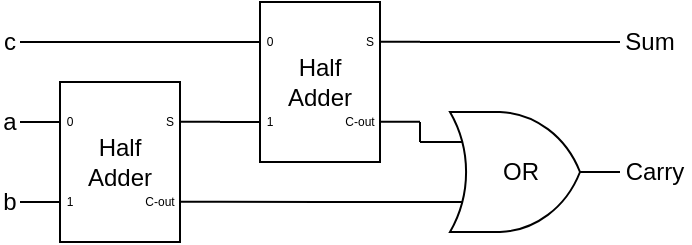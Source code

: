 <mxfile version="24.1.0" type="device">
  <diagram name="第 1 页" id="NE1EQP_UVrW5uu0ULx0J">
    <mxGraphModel dx="518" dy="232" grid="1" gridSize="10" guides="1" tooltips="1" connect="1" arrows="1" fold="1" page="0" pageScale="1" pageWidth="827" pageHeight="1169" math="0" shadow="0">
      <root>
        <mxCell id="0" />
        <mxCell id="1" parent="0" />
        <mxCell id="CQtjKDQ8aNk-oyiqNlOY-21" value="a" style="text;strokeColor=none;align=center;fillColor=none;html=1;verticalAlign=middle;whiteSpace=wrap;rounded=0;" vertex="1" parent="1">
          <mxGeometry x="230" y="555" width="10" height="10" as="geometry" />
        </mxCell>
        <mxCell id="CQtjKDQ8aNk-oyiqNlOY-22" value="b" style="text;strokeColor=none;align=center;fillColor=none;html=1;verticalAlign=middle;whiteSpace=wrap;rounded=0;" vertex="1" parent="1">
          <mxGeometry x="230" y="595" width="10" height="10" as="geometry" />
        </mxCell>
        <mxCell id="CQtjKDQ8aNk-oyiqNlOY-24" style="edgeStyle=orthogonalEdgeStyle;rounded=0;orthogonalLoop=1;jettySize=auto;html=1;endArrow=none;endFill=0;" edge="1" parent="1" source="CQtjKDQ8aNk-oyiqNlOY-23">
          <mxGeometry relative="1" as="geometry">
            <mxPoint x="340" y="520" as="targetPoint" />
          </mxGeometry>
        </mxCell>
        <mxCell id="CQtjKDQ8aNk-oyiqNlOY-23" value="c" style="text;strokeColor=none;align=center;fillColor=none;html=1;verticalAlign=middle;whiteSpace=wrap;rounded=0;" vertex="1" parent="1">
          <mxGeometry x="230" y="515" width="10" height="10" as="geometry" />
        </mxCell>
        <mxCell id="CQtjKDQ8aNk-oyiqNlOY-26" value="" style="group" vertex="1" connectable="0" parent="1">
          <mxGeometry x="240" y="540" width="100" height="80" as="geometry" />
        </mxCell>
        <mxCell id="CQtjKDQ8aNk-oyiqNlOY-27" value="Half&lt;br&gt;Adder" style="rounded=0;whiteSpace=wrap;html=1;" vertex="1" parent="CQtjKDQ8aNk-oyiqNlOY-26">
          <mxGeometry x="20" width="60" height="80" as="geometry" />
        </mxCell>
        <mxCell id="CQtjKDQ8aNk-oyiqNlOY-28" value="" style="endArrow=none;html=1;rounded=0;entryX=0;entryY=0.25;entryDx=0;entryDy=0;" edge="1" parent="CQtjKDQ8aNk-oyiqNlOY-26" target="CQtjKDQ8aNk-oyiqNlOY-27">
          <mxGeometry width="50" height="50" relative="1" as="geometry">
            <mxPoint y="20" as="sourcePoint" />
            <mxPoint x="10" y="-30" as="targetPoint" />
          </mxGeometry>
        </mxCell>
        <mxCell id="CQtjKDQ8aNk-oyiqNlOY-29" value="" style="endArrow=none;html=1;rounded=0;entryX=0;entryY=0.25;entryDx=0;entryDy=0;" edge="1" parent="CQtjKDQ8aNk-oyiqNlOY-26">
          <mxGeometry width="50" height="50" relative="1" as="geometry">
            <mxPoint y="60" as="sourcePoint" />
            <mxPoint x="20" y="60" as="targetPoint" />
          </mxGeometry>
        </mxCell>
        <mxCell id="CQtjKDQ8aNk-oyiqNlOY-30" value="" style="endArrow=none;html=1;rounded=0;entryX=0;entryY=0.25;entryDx=0;entryDy=0;" edge="1" parent="CQtjKDQ8aNk-oyiqNlOY-26">
          <mxGeometry width="50" height="50" relative="1" as="geometry">
            <mxPoint x="80" y="19.93" as="sourcePoint" />
            <mxPoint x="100" y="19.93" as="targetPoint" />
          </mxGeometry>
        </mxCell>
        <mxCell id="CQtjKDQ8aNk-oyiqNlOY-31" value="" style="endArrow=none;html=1;rounded=0;entryX=0;entryY=0.25;entryDx=0;entryDy=0;" edge="1" parent="CQtjKDQ8aNk-oyiqNlOY-26">
          <mxGeometry width="50" height="50" relative="1" as="geometry">
            <mxPoint x="80" y="59.93" as="sourcePoint" />
            <mxPoint x="100" y="59.93" as="targetPoint" />
          </mxGeometry>
        </mxCell>
        <mxCell id="CQtjKDQ8aNk-oyiqNlOY-32" value="0" style="text;strokeColor=none;align=center;fillColor=none;html=1;verticalAlign=middle;whiteSpace=wrap;rounded=0;fontSize=6;" vertex="1" parent="CQtjKDQ8aNk-oyiqNlOY-26">
          <mxGeometry x="20" y="15" width="10" height="10" as="geometry" />
        </mxCell>
        <mxCell id="CQtjKDQ8aNk-oyiqNlOY-33" value="1" style="text;strokeColor=none;align=center;fillColor=none;html=1;verticalAlign=middle;whiteSpace=wrap;rounded=0;fontSize=6;" vertex="1" parent="CQtjKDQ8aNk-oyiqNlOY-26">
          <mxGeometry x="20" y="55" width="10" height="10" as="geometry" />
        </mxCell>
        <mxCell id="CQtjKDQ8aNk-oyiqNlOY-34" value="S" style="text;strokeColor=none;align=center;fillColor=none;html=1;verticalAlign=middle;whiteSpace=wrap;rounded=0;fontSize=6;" vertex="1" parent="CQtjKDQ8aNk-oyiqNlOY-26">
          <mxGeometry x="70" y="15" width="10" height="10" as="geometry" />
        </mxCell>
        <mxCell id="CQtjKDQ8aNk-oyiqNlOY-35" value="C-out" style="text;strokeColor=none;align=center;fillColor=none;html=1;verticalAlign=middle;whiteSpace=wrap;rounded=0;fontSize=6;" vertex="1" parent="CQtjKDQ8aNk-oyiqNlOY-26">
          <mxGeometry x="60" y="55" width="20" height="10" as="geometry" />
        </mxCell>
        <mxCell id="CQtjKDQ8aNk-oyiqNlOY-36" value="" style="group" vertex="1" connectable="0" parent="1">
          <mxGeometry x="340" y="500" width="100" height="80" as="geometry" />
        </mxCell>
        <mxCell id="CQtjKDQ8aNk-oyiqNlOY-37" value="Half&lt;br&gt;Adder" style="rounded=0;whiteSpace=wrap;html=1;" vertex="1" parent="CQtjKDQ8aNk-oyiqNlOY-36">
          <mxGeometry x="20" width="60" height="80" as="geometry" />
        </mxCell>
        <mxCell id="CQtjKDQ8aNk-oyiqNlOY-38" value="" style="endArrow=none;html=1;rounded=0;entryX=0;entryY=0.25;entryDx=0;entryDy=0;" edge="1" parent="CQtjKDQ8aNk-oyiqNlOY-36" target="CQtjKDQ8aNk-oyiqNlOY-37">
          <mxGeometry width="50" height="50" relative="1" as="geometry">
            <mxPoint y="20" as="sourcePoint" />
            <mxPoint x="10" y="-30" as="targetPoint" />
          </mxGeometry>
        </mxCell>
        <mxCell id="CQtjKDQ8aNk-oyiqNlOY-39" value="" style="endArrow=none;html=1;rounded=0;entryX=0;entryY=0.25;entryDx=0;entryDy=0;" edge="1" parent="CQtjKDQ8aNk-oyiqNlOY-36">
          <mxGeometry width="50" height="50" relative="1" as="geometry">
            <mxPoint y="60" as="sourcePoint" />
            <mxPoint x="20" y="60" as="targetPoint" />
          </mxGeometry>
        </mxCell>
        <mxCell id="CQtjKDQ8aNk-oyiqNlOY-40" value="" style="endArrow=none;html=1;rounded=0;entryX=0;entryY=0.25;entryDx=0;entryDy=0;" edge="1" parent="CQtjKDQ8aNk-oyiqNlOY-36">
          <mxGeometry width="50" height="50" relative="1" as="geometry">
            <mxPoint x="80" y="19.93" as="sourcePoint" />
            <mxPoint x="100" y="19.93" as="targetPoint" />
          </mxGeometry>
        </mxCell>
        <mxCell id="CQtjKDQ8aNk-oyiqNlOY-41" value="" style="endArrow=none;html=1;rounded=0;entryX=0;entryY=0.25;entryDx=0;entryDy=0;" edge="1" parent="CQtjKDQ8aNk-oyiqNlOY-36">
          <mxGeometry width="50" height="50" relative="1" as="geometry">
            <mxPoint x="80" y="59.93" as="sourcePoint" />
            <mxPoint x="100" y="59.93" as="targetPoint" />
          </mxGeometry>
        </mxCell>
        <mxCell id="CQtjKDQ8aNk-oyiqNlOY-42" value="0" style="text;strokeColor=none;align=center;fillColor=none;html=1;verticalAlign=middle;whiteSpace=wrap;rounded=0;fontSize=6;" vertex="1" parent="CQtjKDQ8aNk-oyiqNlOY-36">
          <mxGeometry x="20" y="15" width="10" height="10" as="geometry" />
        </mxCell>
        <mxCell id="CQtjKDQ8aNk-oyiqNlOY-43" value="1" style="text;strokeColor=none;align=center;fillColor=none;html=1;verticalAlign=middle;whiteSpace=wrap;rounded=0;fontSize=6;" vertex="1" parent="CQtjKDQ8aNk-oyiqNlOY-36">
          <mxGeometry x="20" y="55" width="10" height="10" as="geometry" />
        </mxCell>
        <mxCell id="CQtjKDQ8aNk-oyiqNlOY-44" value="S" style="text;strokeColor=none;align=center;fillColor=none;html=1;verticalAlign=middle;whiteSpace=wrap;rounded=0;fontSize=6;" vertex="1" parent="CQtjKDQ8aNk-oyiqNlOY-36">
          <mxGeometry x="70" y="15" width="10" height="10" as="geometry" />
        </mxCell>
        <mxCell id="CQtjKDQ8aNk-oyiqNlOY-45" value="C-out" style="text;strokeColor=none;align=center;fillColor=none;html=1;verticalAlign=middle;whiteSpace=wrap;rounded=0;fontSize=6;" vertex="1" parent="CQtjKDQ8aNk-oyiqNlOY-36">
          <mxGeometry x="60" y="55" width="20" height="10" as="geometry" />
        </mxCell>
        <mxCell id="CQtjKDQ8aNk-oyiqNlOY-48" style="edgeStyle=orthogonalEdgeStyle;rounded=0;orthogonalLoop=1;jettySize=auto;html=1;exitX=0;exitY=0.75;exitDx=0;exitDy=0;exitPerimeter=0;endArrow=none;endFill=0;" edge="1" parent="1" source="CQtjKDQ8aNk-oyiqNlOY-47">
          <mxGeometry relative="1" as="geometry">
            <mxPoint x="340" y="599.918" as="targetPoint" />
          </mxGeometry>
        </mxCell>
        <mxCell id="CQtjKDQ8aNk-oyiqNlOY-50" style="edgeStyle=orthogonalEdgeStyle;rounded=0;orthogonalLoop=1;jettySize=auto;html=1;exitX=0;exitY=0.25;exitDx=0;exitDy=0;exitPerimeter=0;endArrow=none;endFill=0;" edge="1" parent="1" source="CQtjKDQ8aNk-oyiqNlOY-47">
          <mxGeometry relative="1" as="geometry">
            <mxPoint x="440" y="560" as="targetPoint" />
            <Array as="points">
              <mxPoint x="440" y="570" />
            </Array>
          </mxGeometry>
        </mxCell>
        <mxCell id="CQtjKDQ8aNk-oyiqNlOY-47" value="OR" style="verticalLabelPosition=middle;shadow=0;dashed=0;align=center;html=1;verticalAlign=middle;shape=mxgraph.electrical.logic_gates.logic_gate;operation=or;labelPosition=center;" vertex="1" parent="1">
          <mxGeometry x="440" y="555" width="100" height="60" as="geometry" />
        </mxCell>
        <mxCell id="CQtjKDQ8aNk-oyiqNlOY-53" style="edgeStyle=orthogonalEdgeStyle;rounded=0;orthogonalLoop=1;jettySize=auto;html=1;endArrow=none;endFill=0;" edge="1" parent="1" source="CQtjKDQ8aNk-oyiqNlOY-51">
          <mxGeometry relative="1" as="geometry">
            <mxPoint x="440" y="520" as="targetPoint" />
          </mxGeometry>
        </mxCell>
        <mxCell id="CQtjKDQ8aNk-oyiqNlOY-51" value="Sum" style="text;strokeColor=none;align=center;fillColor=none;html=1;verticalAlign=middle;whiteSpace=wrap;rounded=0;" vertex="1" parent="1">
          <mxGeometry x="540" y="515" width="30" height="10" as="geometry" />
        </mxCell>
        <mxCell id="CQtjKDQ8aNk-oyiqNlOY-52" value="Carry" style="text;strokeColor=none;align=center;fillColor=none;html=1;verticalAlign=middle;whiteSpace=wrap;rounded=0;" vertex="1" parent="1">
          <mxGeometry x="540" y="580" width="35" height="10" as="geometry" />
        </mxCell>
      </root>
    </mxGraphModel>
  </diagram>
</mxfile>
